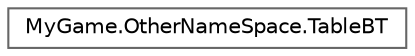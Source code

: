 digraph "Graphical Class Hierarchy"
{
 // LATEX_PDF_SIZE
  bgcolor="transparent";
  edge [fontname=Helvetica,fontsize=10,labelfontname=Helvetica,labelfontsize=10];
  node [fontname=Helvetica,fontsize=10,shape=box,height=0.2,width=0.4];
  rankdir="LR";
  Node0 [id="Node000000",label="MyGame.OtherNameSpace.TableBT",height=0.2,width=0.4,color="grey40", fillcolor="white", style="filled",URL="$classMyGame_1_1OtherNameSpace_1_1TableBT.html",tooltip=" "];
}
